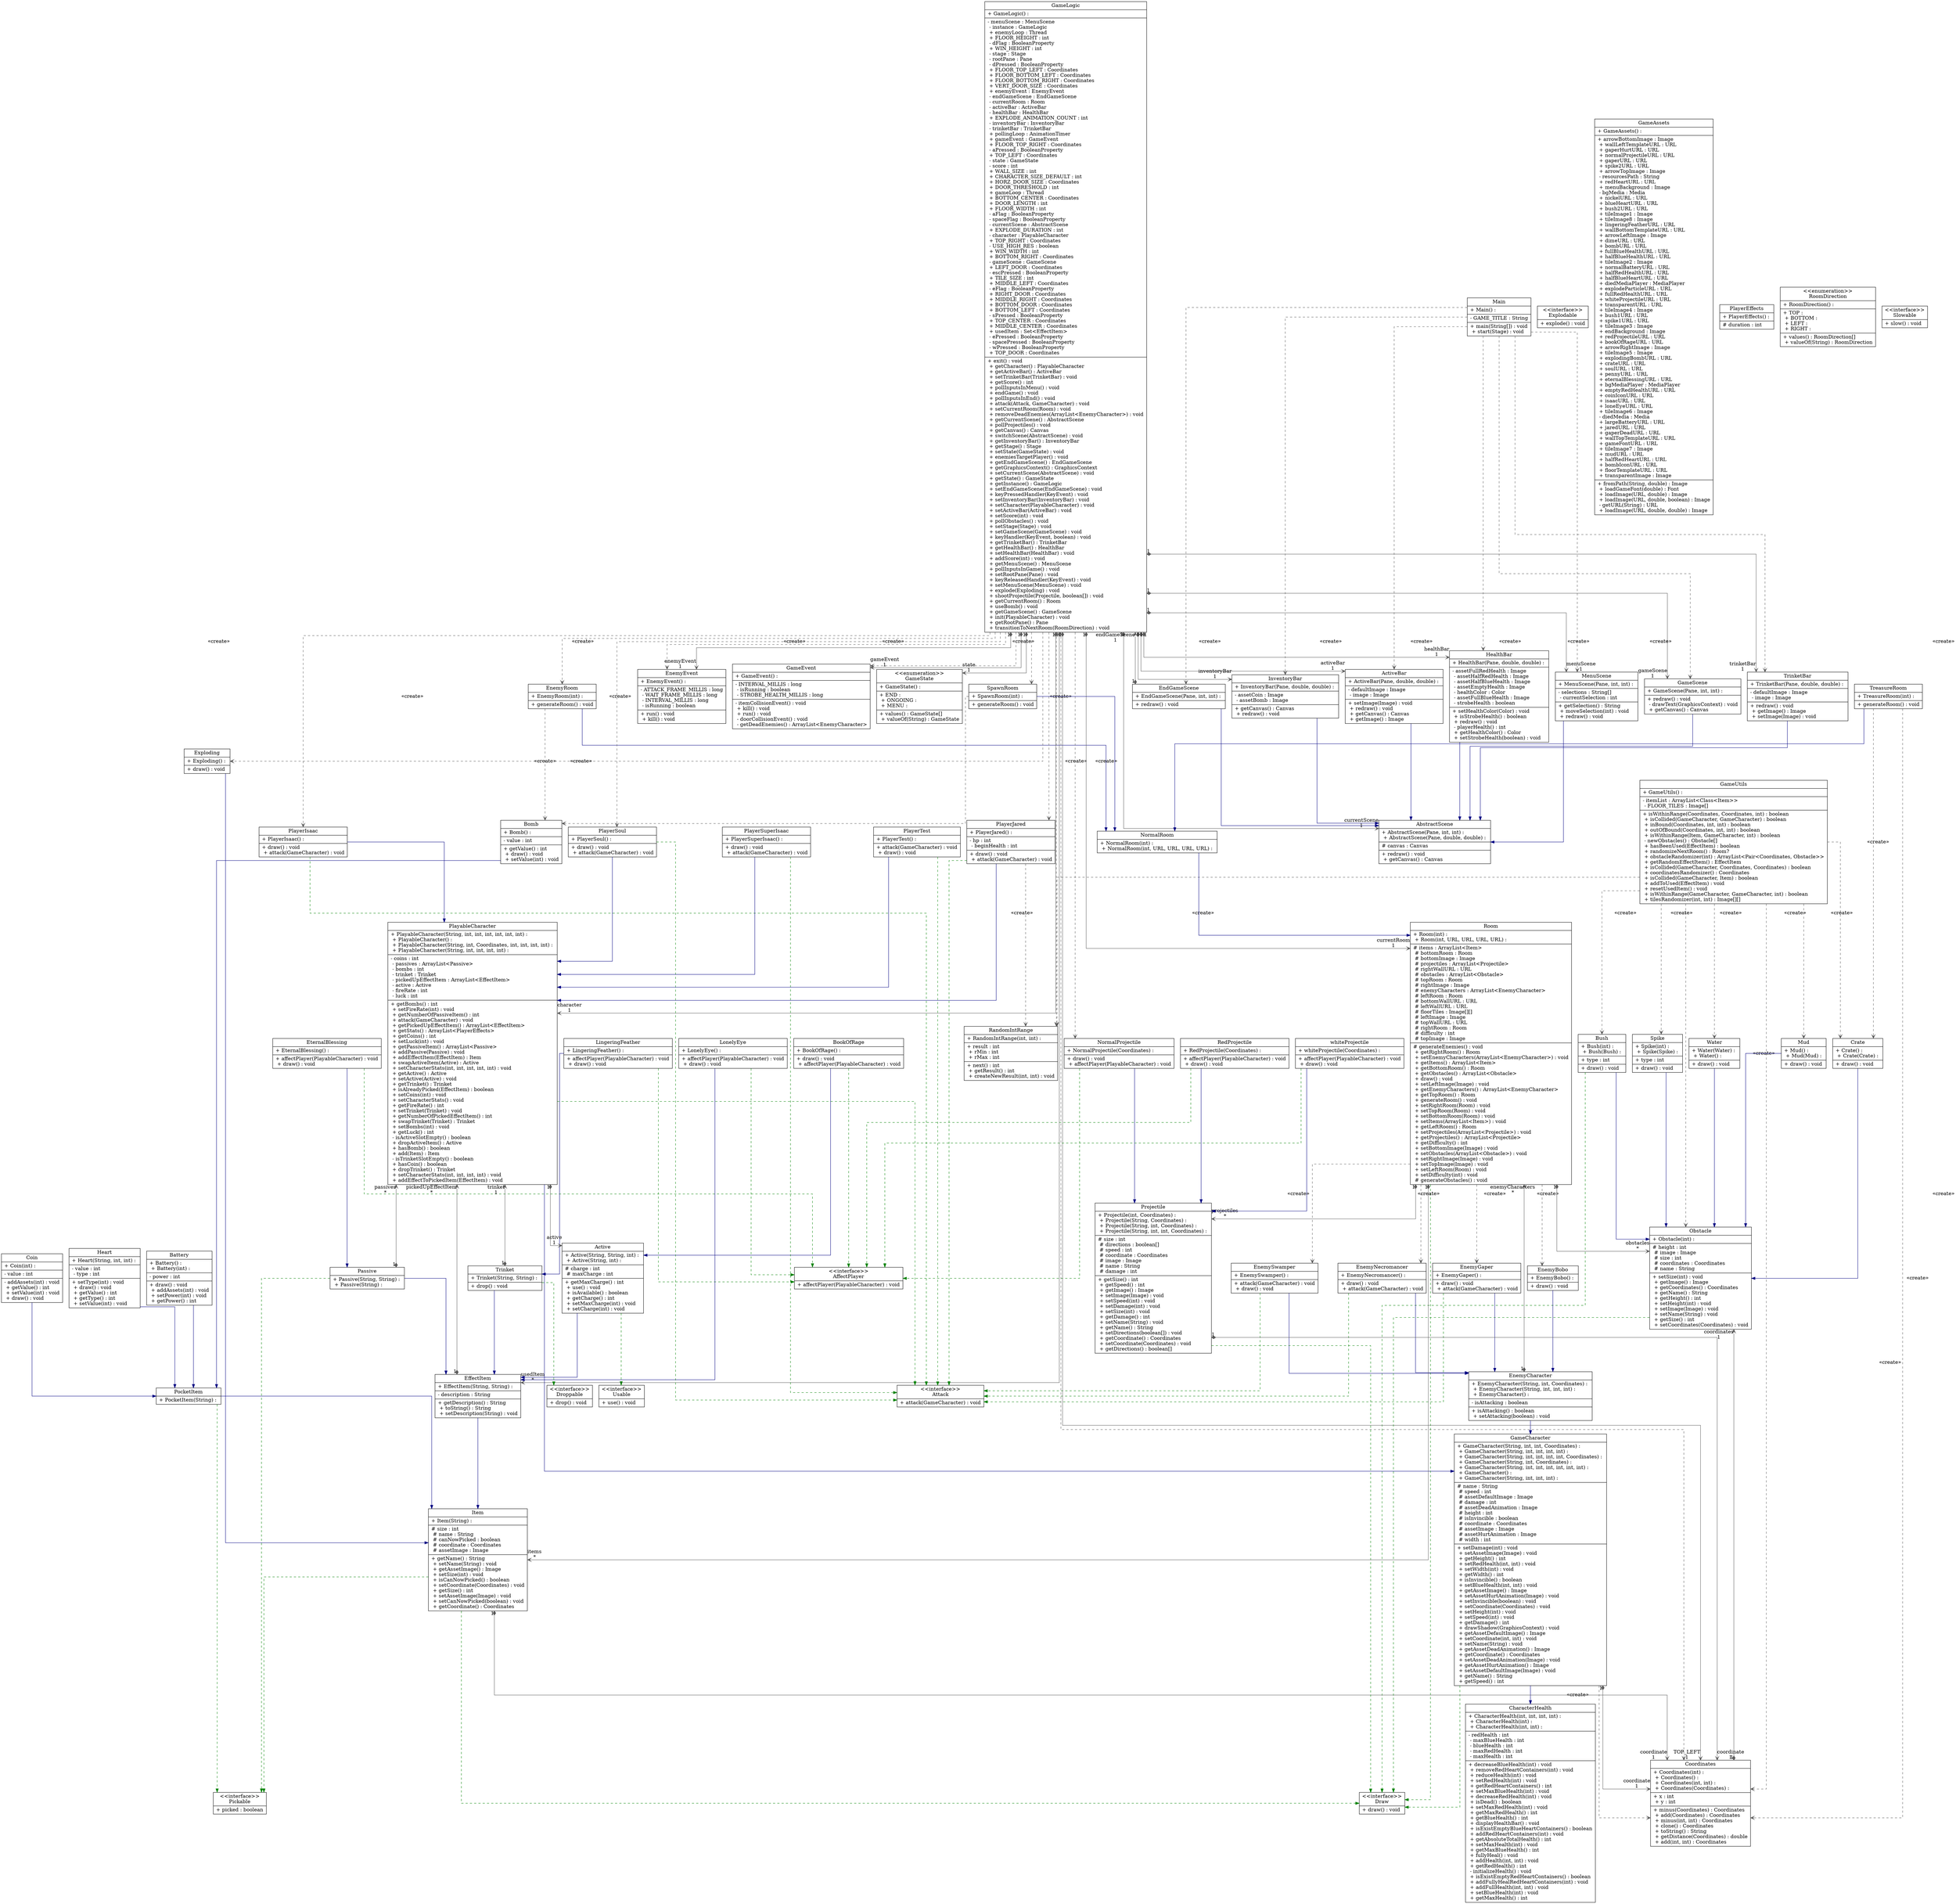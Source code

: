 digraph "void_seekers" {

splines  = ortho;
fontname = "Inconsolata";

node [colorscheme = ylgnbu4];
edge [colorscheme = dark28, dir = both];

AbstractScene     [shape = record, pos = "82.795,75.201!"   , label = "{ AbstractScene | + AbstractScene(Pane, int, int) : \l + AbstractScene(Pane, double, double) : \l|# canvas : Canvas\l|+ redraw() : void\l + getCanvas() : Canvas\l }"];
Active            [shape = record, pos = "66.771,92.319!"   , label = "{ Active | + Active(String, String, int) : \l + Active(String, int) : \l|# charge : int\l # maxCharge : int\l|+ getMaxCharge() : int\l + use() : void\l + isAvailable() : boolean\l + getCharge() : int\l + setMaxCharge(int) : void\l + setCharge(int) : void\l }"];
ActiveBar         [shape = record, pos = "94.590,62.938!"   , label = "{ ActiveBar | + ActiveBar(Pane, double, double) : \l|- defaultImage : Image\l - image : Image\l|+ setImage(Image) : void\l + redraw() : void\l + getCanvas() : Canvas\l + getImage() : Image\l }"];
AffectPlayer      [shape = record, pos = "78.670,74.549!"   , label = "{ \<\<interface\>\>\nAffectPlayer | + affectPlayer(PlayableCharacter) : void\l }"];
Attack            [shape = record, pos = "38.679,112.007!"  , label = "{ \<\<interface\>\>\nAttack | + attack(GameCharacter) : void\l }"];
Battery           [shape = record, pos = "95.467,75.521!"   , label = "{ Battery | + Battery() : \l + Battery(int) : \l|- power : int\l|+ draw() : void\l + addAssets(int) : void\l + setPower(int) : void\l + getPower() : int\l }"];
Bomb              [shape = record, pos = "60.401,75.201!"   , label = "{ Bomb | + Bomb() : \l|- value : int\l|+ getValue() : int\l + draw() : void\l + setValue(int) : void\l }"];
BookOfRage        [shape = record, pos = "82.784,62.292!"   , label = "{ BookOfRage | + BookOfRage() : \l|+ draw() : void\l + affectPlayer(PlayableCharacter) : void\l }"];
Bush              [shape = record, pos = "2.056,91.361!"    , label = "{ Bush | + Bush(int) : \l + Bush(Bush) : \l|+ type : int\l|+ draw() : void\l }"];
CharacterHealth   [shape = record, pos = "57.804,142.417!"  , label = "{ CharacterHealth | + CharacterHealth(int, int, int, int) : \l + CharacterHealth(int) : \l + CharacterHealth(int, int) : \l|- redHealth : int\l - maxBlueHealth : int\l - blueHealth : int\l - maxRedHealth : int\l - maxHealth : int\l|+ decreaseBlueHealth(int) : void\l + removeRedHeartContainers(int) : void\l + reduceHealth(int) : void\l + setRedHealth(int) : void\l + getRedHeartContainers() : int\l + setMaxBlueHealth(int) : void\l + decreaseRedHealth(int) : void\l + isDead() : boolean\l + setMaxRedHealth(int) : void\l + getMaxRedHealth() : int\l + getBlueHealth() : int\l + displayHealthBar() : void\l + isExistEmptyBlueHeartContainers() : boolean\l + addRedHeartContainers(int) : void\l + getAbsoluteTotalHealth() : int\l + setMaxHealth(int) : void\l + getMaxBlueHealth() : int\l + fullyHeal() : void\l + addHealth(int, int) : void\l + getRedHealth() : int\l - initializeHealth() : void\l + isExistEmptyRedHeartContainers() : boolean\l + addFullyHealRedHeartContainers(int) : void\l + addFullHealth(int, int) : void\l + setBlueHealth(int) : void\l + getMaxHealth() : int\l }"];
Coin              [shape = record, pos = "92.828,75.361!"   , label = "{ Coin | + Coin(int) : \l|- value : int\l|- addAssets(int) : void\l + getValue() : int\l + setValue(int) : void\l + draw() : void\l }"];
Coordinates       [shape = record, pos = "30.542,139.063!"  , label = "{ Coordinates | + Coordinates(int) : \l + Coordinates() : \l + Coordinates(int, int) : \l + Coordinates(Coordinates) : \l|+ x : int\l + y : int\l|+ minus(Coordinates) : Coordinates\l + add(Coordinates) : Coordinates\l + minus(int, int) : Coordinates\l + clone() : Coordinates\l + toString() : String\l + getDistance(Coordinates) : double\l + add(int, int) : Coordinates\l }"];
Crate             [shape = record, pos = "13.315,74.875!"   , label = "{ Crate | + Crate() : \l + Crate(Crate) : \l|+ draw() : void\l }"];
Draw              [shape = record, pos = "23.580,137.132!"  , label = "{ \<\<interface\>\>\nDraw | + draw() : void\l }"];
Droppable         [shape = record, pos = "60.372,103.972!"  , label = "{ \<\<interface\>\>\nDroppable | + drop() : void\l }"];
EffectItem        [shape = record, pos = "63.811,104.625!"  , label = "{ EffectItem | + EffectItem(String, String) : \l|- description : String\l|+ getDescription() : String\l + toString() : String\l + setDescription(String) : void\l }"];
EndGameScene      [shape = record, pos = "86.909,62.132!"   , label = "{ EndGameScene | + EndGameScene(Pane, int, int) : \l|+ redraw() : void\l }"];
EnemyBobo         [shape = record, pos = "53.858,104.139!"  , label = "{ EnemyBobo | + EnemyBobo() : \l|+ draw() : void\l }"];
EnemyCharacter    [shape = record, pos = "51.191,112.819!"  , label = "{ EnemyCharacter | + EnemyCharacter(String, int, Coordinates) : \l + EnemyCharacter(String, int, int, int) : \l + EnemyCharacter() : \l|- isAttacking : boolean\l|+ isAttacking() : boolean\l + setAttacking(boolean) : void\l }"];
EnemyEvent        [shape = record, pos = "30.268,62.938!"   , label = "{ EnemyEvent | + EnemyEvent() : \l|- ATTACK_FRAME_MILLIS : long\l - WAIT_FRAME_MILLIS : long\l - INTERVAL_MILLIS : long\l - isRunning : boolean\l|+ run() : void\l + kill() : void\l }"];
EnemyGaper        [shape = record, pos = "43.649,104.299!"  , label = "{ EnemyGaper | + EnemyGaper() : \l|+ draw() : void\l + attack(GameCharacter) : void\l }"];
EnemyNecromancer  [shape = record, pos = "47.052,104.299!"  , label = "{ EnemyNecromancer | + EnemyNecromancer() : \l|+ draw() : void\l + attack(GameCharacter) : void\l }"];
EnemyRoom         [shape = record, pos = "34.553,62.132!"   , label = "{ EnemyRoom | + EnemyRoom(int) : \l|+ generateRoom() : void\l }"];
EnemySwamper      [shape = record, pos = "50.455,104.299!"  , label = "{ EnemySwamper | + EnemySwamper() : \l|+ attack(GameCharacter) : void\l + draw() : void\l }"];
EternalBlessing   [shape = record, pos = "109.409,62.292!"  , label = "{ EternalBlessing | + EternalBlessing() : \l|+ affectPlayer(PlayableCharacter) : void\l + draw() : void\l }"];
Explodable        [shape = record, pos = "-3.167,19.347!"   , label = "{ \<\<interface\>\>\nExplodable | + explode() : void\l }"];
Exploding         [shape = record, pos = "32.706,104.139!"  , label = "{ Exploding | + Exploding() : \l|+ draw() : void\l }"];
GameAssets        [shape = record, pos = "121.492,142.417!" , label = "{ GameAssets | + GameAssets() : \l|+ arrowBottomImage : Image\l + wallLeftTemplateURL : URL\l + gaperHurtURL : URL\l + normalProjectileURL : URL\l + gaperURL : URL\l + spike2URL : URL\l + arrowTopImage : Image\l - resourcesPath : String\l + redHeartURL : URL\l + menuBackground : Image\l - bgMedia : Media\l + nickelURL : URL\l + blueHeartURL : URL\l + bush2URL : URL\l + tileImage1 : Image\l + tileImage8 : Image\l + lingeringFeatherURL : URL\l + wallBottomTemplateURL : URL\l + arrowLeftImage : Image\l + dimeURL : URL\l + bombURL : URL\l + fullBlueHealthURL : URL\l + halfBlueHealthURL : URL\l + tileImage2 : Image\l + normalBatteryURL : URL\l + halfRedHealthURL : URL\l + halfBlueHeartURL : URL\l + diedMediaPlayer : MediaPlayer\l + explodeParticleURL : URL\l + fullRedHealthURL : URL\l + whiteProjectileURL : URL\l + transparentURL : URL\l + tileImage4 : Image\l + bush1URL : URL\l + spike1URL : URL\l + tileImage3 : Image\l + endBackground : Image\l + redProjectileURL : URL\l + bookOfRageURL : URL\l + arrowRightImage : Image\l + tileImage5 : Image\l + explodingBombURL : URL\l + crateURL : URL\l + soulURL : URL\l + pennyURL : URL\l + eternalBlessingURL : URL\l + bgMediaPlayer : MediaPlayer\l + emptyRedHealthURL : URL\l + coinIconURL : URL\l + isaacURL : URL\l + loneEyeURL : URL\l + tileImage6 : Image\l - diedMedia : Media\l + largeBatteryURL : URL\l + jaredURL : URL\l + gaperDeadURL : URL\l + wallTopTemplateURL : URL\l + gameFontURL : URL\l + tileImage7 : Image\l + mudURL : URL\l + halfRedHeartURL : URL\l + bombIconURL : URL\l + floorTemplateURL : URL\l + transparentImage : Image\l|+ fromPath(String, double) : Image\l + loadGameFont(double) : Font\l + loadImage(URL, double) : Image\l + loadImage(URL, double, boolean) : Image\l - getURL(String) : URL\l + loadImage(URL, double, double) : Image\l }"];
GameCharacter     [shape = record, pos = "50.760,129.819!"  , label = "{ GameCharacter | + GameCharacter(String, int, int, Coordinates) : \l + GameCharacter(String, int, int, int, int) : \l + GameCharacter(String, int, int, int, int, Coordinates) : \l + GameCharacter(String, int, Coordinates) : \l + GameCharacter(String, int, int, int, int, int, int) : \l + GameCharacter() : \l + GameCharacter(String, int, int, int) : \l|# name : String\l # speed : int\l # assetDefaultImage : Image\l # damage : int\l # assetDeadAnimation : Image\l # height : int\l # isInvincible : boolean\l # coordinate : Coordinates\l # assetImage : Image\l # assetHurtAnimation : Image\l # width : int\l|+ setDamage(int) : void\l + setAssetImage(Image) : void\l + getHeight() : int\l + setRedHealth(int, int) : void\l + setWidth(int) : void\l + getWidth() : int\l + isInvincible() : boolean\l + setBlueHealth(int, int) : void\l + getAssetImage() : Image\l + setAssetHurtAnimation(Image) : void\l + setInvincible(boolean) : void\l + setCoordinate(Coordinates) : void\l + setHeight(int) : void\l + setSpeed(int) : void\l + getDamage() : int\l + drawShadow(GraphicsContext) : void\l + getAssetDefaultImage() : Image\l + setCoordinate(int, int) : void\l + setName(String) : void\l + getAssetDeadAnimation() : Image\l + getCoordinate() : Coordinates\l + setAssetDeadAnimation(Image) : void\l + getAssetHurtAnimation() : Image\l + setAssetDefaultImage(Image) : void\l + getName() : String\l + getSpeed() : int\l }"];
GameEvent         [shape = record, pos = "51.036,63.257!"   , label = "{ GameEvent | + GameEvent() : \l|- INTERVAL_MILLIS : long\l - isRunning : boolean\l - STROBE_HEALTH_MILLIS : long\l|- itemCollisionEvent() : void\l + kill() : void\l + run() : void\l - doorCollisionEvent() : void\l - getDeadEnemies() : ArrayList\<EnemyCharacter\>\l }"];
GameLogic         [shape = record, pos = "48.252,57.167!"   , label = "{ GameLogic | + GameLogic() : \l|- menuScene : MenuScene\l - instance : GameLogic\l + enemyLoop : Thread\l + FLOOR_HEIGHT : int\l - dFlag : BooleanProperty\l + WIN_HEIGHT : int\l - stage : Stage\l - rootPane : Pane\l - dPressed : BooleanProperty\l + FLOOR_TOP_LEFT : Coordinates\l + FLOOR_BOTTOM_LEFT : Coordinates\l + FLOOR_BOTTOM_RIGHT : Coordinates\l + VERT_DOOR_SIZE : Coordinates\l + enemyEvent : EnemyEvent\l - endGameScene : EndGameScene\l - currentRoom : Room\l - activeBar : ActiveBar\l - healthBar : HealthBar\l + EXPLODE_ANIMATION_COUNT : int\l - inventoryBar : InventoryBar\l - trinketBar : TrinketBar\l + pollingLoop : AnimationTimer\l + gameEvent : GameEvent\l + FLOOR_TOP_RIGHT : Coordinates\l - aPressed : BooleanProperty\l + TOP_LEFT : Coordinates\l - state : GameState\l - score : int\l + WALL_SIZE : int\l + CHARACTER_SIZE_DEFAULT : int\l + HORZ_DOOR_SIZE : Coordinates\l + DOOR_THRESHOLD : int\l + gameLoop : Thread\l + BOTTOM_CENTER : Coordinates\l + DOOR_LENGTH : int\l + FLOOR_WIDTH : int\l - aFlag : BooleanProperty\l - spaceFlag : BooleanProperty\l - currentScene : AbstractScene\l + EXPLODE_DURATION : int\l - character : PlayableCharacter\l + TOP_RIGHT : Coordinates\l - USE_HIGH_RES : boolean\l + WIN_WIDTH : int\l + BOTTOM_RIGHT : Coordinates\l - gameScene : GameScene\l + LEFT_DOOR : Coordinates\l - escPressed : BooleanProperty\l + TILE_SIZE : int\l + MIDDLE_LEFT : Coordinates\l - eFlag : BooleanProperty\l + RIGHT_DOOR : Coordinates\l + MIDDLE_RIGHT : Coordinates\l + BOTTOM_DOOR : Coordinates\l + BOTTOM_LEFT : Coordinates\l - sPressed : BooleanProperty\l + TOP_CENTER : Coordinates\l + MIDDLE_CENTER : Coordinates\l + usedItem : Set\<EffectItem\>\l - ePressed : BooleanProperty\l - spacePressed : BooleanProperty\l - wPressed : BooleanProperty\l + TOP_DOOR : Coordinates\l|+ exit() : void\l + getCharacter() : PlayableCharacter\l + getActiveBar() : ActiveBar\l + setTrinketBar(TrinketBar) : void\l + getScore() : int\l + pollInputsInMenu() : void\l + endGame() : void\l + pollInputsInEnd() : void\l + attack(Attack, GameCharacter) : void\l + setCurrentRoom(Room) : void\l + removeDeadEnemies(ArrayList\<EnemyCharacter\>) : void\l + getCurrentScene() : AbstractScene\l + pollProjectiles() : void\l + getCanvas() : Canvas\l + switchScene(AbstractScene) : void\l + getInventoryBar() : InventoryBar\l + getStage() : Stage\l + setState(GameState) : void\l + enemiesTargetPlayer() : void\l + getEndGameScene() : EndGameScene\l + getGraphicsContext() : GraphicsContext\l + setCurrentScene(AbstractScene) : void\l + getState() : GameState\l + getInstance() : GameLogic\l + setEndGameScene(EndGameScene) : void\l + keyPressedHandler(KeyEvent) : void\l + setInventoryBar(InventoryBar) : void\l + setCharacter(PlayableCharacter) : void\l + setActiveBar(ActiveBar) : void\l + setScore(int) : void\l + pollObstacles() : void\l + setStage(Stage) : void\l + setGameScene(GameScene) : void\l + keyHandler(KeyEvent, boolean) : void\l + getTrinketBar() : TrinketBar\l + getHealthBar() : HealthBar\l + setHealthBar(HealthBar) : void\l + addScore(int) : void\l + getMenuScene() : MenuScene\l + pollInputsInGame() : void\l + setRootPane(Pane) : void\l + keyReleasedHandler(KeyEvent) : void\l + setMenuScene(MenuScene) : void\l + explode(Exploding) : void\l + shootProjectile(Projectile, boolean[]) : void\l + getCurrentRoom() : Room\l + useBomb() : void\l + getGameScene() : GameScene\l + init(PlayableCharacter) : void\l + getRootPane() : Pane\l + transitionToNextRoom(RoomDirection) : void\l }"];
GameScene         [shape = record, pos = "117.367,62.451!"  , label = "{ GameScene | + GameScene(Pane, int, int) : \l|+ redraw() : void\l - drawText(GraphicsContext) : void\l + getCanvas() : Canvas\l }"];
GameState         [shape = record, pos = "74.291,62.778!"   , label = "{ \<\<enumeration\>\>\nGameState | + GameState() : \l|+ END : \l + ONGOING : \l + MENU : \l|+ values() : GameState[]\l + valueOf(String) : GameState\l }"];
GameUtils         [shape = record, pos = "3.750,65.014!"    , label = "{ GameUtils | + GameUtils() : \l|- itemList : ArrayList\<Class\<Item\>\>\l - FLOOR_TILES : Image[]\l|+ isWithinRange(Coordinates, Coordinates, int) : boolean\l + isCollided(GameCharacter, GameCharacter) : boolean\l + inBound(Coordinates, int, int) : boolean\l + outOfBound(Coordinates, int, int) : boolean\l + isWithinRange(Item, GameCharacter, int) : boolean\l - newObstacles() : Obstacle[]\l + hasBeenUsed(EffectItem) : boolean\l + randomizeNextRoom() : Room?\l + obstacleRandomizer(int) : ArrayList\<Pair\<Coordinates, Obstacle\>\>\l + getRandomEffectItem() : EffectItem\l + isCollided(GameCharacter, Coordinates, Coordinates) : boolean\l + coordinatesRandomizer() : Coordinates\l + isCollided(GameCharacter, Item) : boolean\l + addToUsed(EffectItem) : void\l + resetUsedItem() : void\l + isWithinRange(GameCharacter, GameCharacter, int) : boolean\l + tilesRandomizer(int, int) : Image[][]\l }"];
HealthBar         [shape = record, pos = "101.562,64.056!"  , label = "{ HealthBar | + HealthBar(Pane, double, double) : \l|- assetFullRedHealth : Image\l - assetHalfRedHealth : Image\l - assetHalfBlueHealth : Image\l - assetEmptyHealth : Image\l - healthColor : Color\l - assetFullBlueHealth : Image\l - strobeHealth : boolean\l|+ setHealthColor(Color) : void\l + isStrobeHealth() : boolean\l + redraw() : void\l - playerHealth() : int\l + getHealthColor() : Color\l + setStrobeHealth(boolean) : void\l }"];
Heart             [shape = record, pos = "106.787,75.681!"  , label = "{ Heart | + Heart(String, int, int) : \l|- value : int\l - type : int\l|+ setType(int) : void\l + draw() : void\l + getValue() : int\l + getType() : int\l + setValue(int) : void\l }"];
InventoryBar      [shape = record, pos = "105.367,62.618!"  , label = "{ InventoryBar | + InventoryBar(Pane, double, double) : \l|- assetCoin : Image\l - assetBomb : Image\l|+ getCanvas() : Canvas\l + redraw() : void\l }"];
Item              [shape = record, pos = "61.679,114.417!"  , label = "{ Item | + Item(String) : \l|# size : int\l # name : String\l # canNowPicked : boolean\l # coordinate : Coordinates\l # assetImage : Image\l|+ getName() : String\l + setName(String) : void\l + getAssetImage() : Image\l + setSize(int) : void\l + isCanNowPicked() : boolean\l + setCoordinate(Coordinates) : void\l + getSize() : int\l + setAssetImage(Image) : void\l + setCanNowPicked(boolean) : void\l + getCoordinate() : Coordinates\l }"];
LingeringFeather  [shape = record, pos = "77.583,62.292!"   , label = "{ LingeringFeather | + LingeringFeather() : \l|+ affectPlayer(PlayableCharacter) : void\l + draw() : void\l }"];
LonelyEye         [shape = record, pos = "90.465,62.292!"   , label = "{ LonelyEye | + LonelyEye() : \l|+ affectPlayer(PlayableCharacter) : void\l + draw() : void\l }"];
Main              [shape = record, pos = "118.020,39.438!"  , label = "{ Main | + Main() : \l|- GAME_TITLE : String\l|+ main(String[]) : void\l + start(Stage) : void\l }"];
MenuScene         [shape = record, pos = "98.353,62.778!"   , label = "{ MenuScene | + MenuScene(Pane, int, int) : \l|- selections : String[]\l - currentSelection : int\l|+ getSelection() : String\l + moveSelection(int) : void\l + redraw() : void\l }"];
Mud               [shape = record, pos = "7.101,91.194!"    , label = "{ Mud | + Mud() : \l + Mud(Mud) : \l|+ draw() : void\l }"];
NormalProjectile  [shape = record, pos = "22.740,62.292!"   , label = "{ NormalProjectile | + NormalProjectile(Coordinates) : \l|+ draw() : void\l + affectPlayer(PlayableCharacter) : void\l }"];
NormalRoom        [shape = record, pos = "35.020,74.708!"   , label = "{ NormalRoom | + NormalRoom(int) : \l + NormalRoom(int, URL, URL, URL, URL) : \l }"];
Obstacle          [shape = record, pos = "5.490,106.382!"   , label = "{ Obstacle | + Obstacle(int) : \l|# height : int\l # image : Image\l # size : int\l # coordinates : Coordinates\l # name : String\l|+ setSize(int) : void\l + getImage() : Image\l + getCoordinates() : Coordinates\l + getName() : String\l + getHeight() : int\l + setHeight(int) : void\l + setImage(Image) : void\l + setName(String) : void\l + getSize() : int\l + setCoordinates(Coordinates) : void\l }"];
Passive           [shape = record, pos = "81.823,91.028!"   , label = "{ Passive | + Passive(String, String) : \l + Passive(String) : \l }"];
Pickable          [shape = record, pos = "87.084,122.938!"  , label = "{ \<\<interface\>\>\nPickable | + picked : boolean\l }"];
PlayableCharacter [shape = record, pos = "44.122,81.750!"   , label = "{ PlayableCharacter | + PlayableCharacter(String, int, int, int, int, int, int) : \l + PlayableCharacter() : \l + PlayableCharacter(String, int, Coordinates, int, int, int, int) : \l + PlayableCharacter(String, int, int, int, int) : \l|- coins : int\l - passives : ArrayList\<Passive\>\l - bombs : int\l - trinket : Trinket\l - pickedUpEffectItem : ArrayList\<EffectItem\>\l - active : Active\l - fireRate : int\l - luck : int\l|+ getBombs() : int\l + setFireRate(int) : void\l + getNumberOfPassiveItem() : int\l + attack(GameCharacter) : void\l + getPickedUpEffectItem() : ArrayList\<EffectItem\>\l + getStats() : ArrayList\<PlayerEffects\>\l + getCoins() : int\l + setLuck(int) : void\l + getPassiveItem() : ArrayList\<Passive\>\l + addPassive(Passive) : void\l + addEffectItem(EffectItem) : Item\l + swapActiveItem(Active) : Active\l + setCharacterStats(int, int, int, int, int) : void\l + getActive() : Active\l + setActive(Active) : void\l + getTrinket() : Trinket\l + isAlreadyPicked(EffectItem) : boolean\l + setCoins(int) : void\l + setCharacterStats() : void\l + getFireRate() : int\l + setTrinket(Trinket) : void\l + getNumberOfPickedEffectItem() : int\l + swapTrinket(Trinket) : Trinket\l + setBombs(int) : void\l + getLuck() : int\l - isActiveSlotEmpty() : boolean\l + dropActiveItem() : Active\l + hasBomb() : boolean\l + add(Item) : Item\l - isTrinketSlotEmpty() : boolean\l + hasCoin() : boolean\l + dropTrinket() : Trinket\l + setCharacterStats(int, int, int, int) : void\l + addEffectToPickedItem(EffectItem) : void\l }"];
PlayerEffects     [shape = record, pos = "130.145,142.417!" , label = "{ PlayerEffects | + PlayerEffects() : \l|# duration : int\l }"];
PlayerIsaac       [shape = record, pos = "13.030,62.292!"   , label = "{ PlayerIsaac | + PlayerIsaac() : \l|+ draw() : void\l + attack(GameCharacter) : void\l }"];
PlayerJared       [shape = record, pos = "0.195,62.618!"    , label = "{ PlayerJared | + PlayerJared() : \l|- hp : int\l - beginHealth : int\l|+ draw() : void\l + attack(GameCharacter) : void\l }"];
PlayerSoul        [shape = record, pos = "19.338,62.292!"   , label = "{ PlayerSoul | + PlayerSoul() : \l|+ draw() : void\l + attack(GameCharacter) : void\l }"];
PlayerSuperIsaac  [shape = record, pos = "26.865,62.292!"   , label = "{ PlayerSuperIsaac | + PlayerSuperIsaac() : \l|+ draw() : void\l + attack(GameCharacter) : void\l }"];
PlayerTest        [shape = record, pos = "38.610,62.292!"   , label = "{ PlayerTest | + PlayerTest() : \l|+ attack(GameCharacter) : void\l + draw() : void\l }"];
PocketItem        [shape = record, pos = "94.155,90.868!"   , label = "{ PocketItem | + PocketItem(String) : \l }"];
Projectile        [shape = record, pos = "56.149,107.819!"  , label = "{ Projectile | + Projectile(int, Coordinates) : \l + Projectile(String, Coordinates) : \l + Projectile(String, int, Coordinates) : \l + Projectile(String, int, int, Coordinates) : \l|# size : int\l # directions : boolean[]\l # speed : int\l # coordinate : Coordinates\l # image : Image\l # name : String\l # damage : int\l|+ getSize() : int\l + getSpeed() : int\l + getImage() : Image\l + setImage(Image) : void\l + setSpeed(int) : void\l + setDamage(int) : void\l + setSize(int) : void\l + getDamage() : int\l + setName(String) : void\l + getName() : String\l + setDirections(boolean[]) : void\l + getCoordinate() : Coordinates\l + setCoordinate(Coordinates) : void\l + getDirections() : boolean[]\l }"];
RandomIntRange    [shape = record, pos = "-2.299,75.521!"   , label = "{ RandomIntRange | + RandomIntRange(int, int) : \l|+ result : int\l + rMin : int\l + rMax : int\l|+ next() : int\l + getResult() : int\l + createNewResult(int, int) : void\l }"];
RedProjectile     [shape = record, pos = "64.991,62.292!"   , label = "{ RedProjectile | + RedProjectile(Coordinates) : \l|+ affectPlayer(PlayableCharacter) : void\l + draw() : void\l }"];
Room              [shape = record, pos = "50.869,98.069!"   , label = "{ Room | + Room(int) : \l + Room(int, URL, URL, URL, URL) : \l|# items : ArrayList\<Item\>\l # bottomRoom : Room\l # bottomImage : Image\l # projectiles : ArrayList\<Projectile\>\l # rightWallURL : URL\l # obstacles : ArrayList\<Obstacle\>\l # topRoom : Room\l # rightImage : Image\l # enemyCharacters : ArrayList\<EnemyCharacter\>\l # leftRoom : Room\l # bottomWallURL : URL\l # leftWallURL : URL\l # floorTiles : Image[][]\l # leftImage : Image\l # topWallURL : URL\l # rightRoom : Room\l # difficulty : int\l # topImage : Image\l|# generateEnemies() : void\l + getRightRoom() : Room\l + setEnemyCharacters(ArrayList\<EnemyCharacter\>) : void\l + getItems() : ArrayList\<Item\>\l + getBottomRoom() : Room\l + getObstacles() : ArrayList\<Obstacle\>\l + draw() : void\l + setLeftImage(Image) : void\l + getEnemyCharacters() : ArrayList\<EnemyCharacter\>\l + getTopRoom() : Room\l + generateRoom() : void\l + setRightRoom(Room) : void\l + setTopRoom(Room) : void\l + setBottomRoom(Room) : void\l + setItems(ArrayList\<Item\>) : void\l + getLeftRoom() : Room\l + setProjectiles(ArrayList\<Projectile\>) : void\l + getProjectiles() : ArrayList\<Projectile\>\l + getDifficulty() : int\l + setBottomImage(Image) : void\l + setObstacles(ArrayList\<Obstacle\>) : void\l + setRightImage(Image) : void\l + setTopImage(Image) : void\l + setLeftRoom(Room) : void\l + setDifficulty(int) : void\l # generateObstacles() : void\l }"];
RoomDirection     [shape = record, pos = "126.215,142.417!" , label = "{ \<\<enumeration\>\>\nRoomDirection | + RoomDirection() : \l|+ TOP : \l + BOTTOM : \l + LEFT : \l + RIGHT : \l|+ values() : RoomDirection[]\l + valueOf(String) : RoomDirection\l }"];
Slowable          [shape = record, pos = "-0.611,19.347!"   , label = "{ \<\<interface\>\>\nSlowable | + slow() : void\l }"];
SpawnRoom         [shape = record, pos = "56.064,62.132!"   , label = "{ SpawnRoom | + SpawnRoom(int) : \l|+ generateRoom() : void\l }"];
Spike             [shape = record, pos = "9.059,91.361!"    , label = "{ Spike | + Spike(int) : \l + Spike(Spike) : \l|+ type : int\l|+ draw() : void\l }"];
TreasureRoom      [shape = record, pos = "16.433,62.132!"   , label = "{ TreasureRoom | + TreasureRoom(int) : \l|+ generateRoom() : void\l }"];
Trinket           [shape = record, pos = "60.450,91.035!"   , label = "{ Trinket | + Trinket(String, String) : \l|+ drop() : void\l }"];
TrinketBar        [shape = record, pos = "113.534,62.778!"  , label = "{ TrinketBar | + TrinketBar(Pane, double, double) : \l|- defaultImage : Image\l - image : Image\l|+ redraw() : void\l + getImage() : Image\l + setImage(Image) : void\l }"];
Usable            [shape = record, pos = "67.075,103.972!"  , label = "{ \<\<interface\>\>\nUsable | + use() : void\l }"];
Water             [shape = record, pos = "4.934,91.194!"    , label = "{ Water | + Water(Water) : \l + Water() : \l|+ draw() : void\l }"];
whiteProjectile   [shape = record, pos = "60.866,62.292!"   , label = "{ whiteProjectile | + whiteProjectile(Coordinates) : \l|+ affectPlayer(PlayableCharacter) : void\l + draw() : void\l }"];

Active            -> EffectItem        [color = "#000082", style = solid , arrowtail = none    , arrowhead = normal  , taillabel = "", label = "", headlabel = ""];
Active            -> Usable            [color = "#008200", style = dashed, arrowtail = none    , arrowhead = normal  , taillabel = "", label = "", headlabel = ""];
ActiveBar         -> AbstractScene     [color = "#000082", style = solid , arrowtail = none    , arrowhead = normal  , taillabel = "", label = "", headlabel = ""];
Battery           -> PocketItem        [color = "#000082", style = solid , arrowtail = none    , arrowhead = normal  , taillabel = "", label = "", headlabel = ""];
Bomb              -> PocketItem        [color = "#000082", style = solid , arrowtail = none    , arrowhead = normal  , taillabel = "", label = "", headlabel = ""];
BookOfRage        -> Active            [color = "#000082", style = solid , arrowtail = none    , arrowhead = normal  , taillabel = "", label = "", headlabel = ""];
BookOfRage        -> AffectPlayer      [color = "#008200", style = dashed, arrowtail = none    , arrowhead = normal  , taillabel = "", label = "", headlabel = ""];
Bush              -> Draw              [color = "#008200", style = dashed, arrowtail = none    , arrowhead = normal  , taillabel = "", label = "", headlabel = ""];
Bush              -> Obstacle          [color = "#000082", style = solid , arrowtail = none    , arrowhead = normal  , taillabel = "", label = "", headlabel = ""];
Coin              -> PocketItem        [color = "#000082", style = solid , arrowtail = none    , arrowhead = normal  , taillabel = "", label = "", headlabel = ""];
Crate             -> Obstacle          [color = "#000082", style = solid , arrowtail = none    , arrowhead = normal  , taillabel = "", label = "", headlabel = ""];
EffectItem        -> Item              [color = "#000082", style = solid , arrowtail = none    , arrowhead = normal  , taillabel = "", label = "", headlabel = ""];
EndGameScene      -> AbstractScene     [color = "#000082", style = solid , arrowtail = none    , arrowhead = normal  , taillabel = "", label = "", headlabel = ""];
EnemyBobo         -> EnemyCharacter    [color = "#000082", style = solid , arrowtail = none    , arrowhead = normal  , taillabel = "", label = "", headlabel = ""];
EnemyCharacter    -> GameCharacter     [color = "#000082", style = solid , arrowtail = none    , arrowhead = normal  , taillabel = "", label = "", headlabel = ""];
EnemyGaper        -> Attack            [color = "#008200", style = dashed, arrowtail = none    , arrowhead = normal  , taillabel = "", label = "", headlabel = ""];
EnemyGaper        -> EnemyCharacter    [color = "#000082", style = solid , arrowtail = none    , arrowhead = normal  , taillabel = "", label = "", headlabel = ""];
EnemyNecromancer  -> Attack            [color = "#008200", style = dashed, arrowtail = none    , arrowhead = normal  , taillabel = "", label = "", headlabel = ""];
EnemyNecromancer  -> EnemyCharacter    [color = "#000082", style = solid , arrowtail = none    , arrowhead = normal  , taillabel = "", label = "", headlabel = ""];
EnemyRoom         -> Bomb              [color = "#595959", style = dashed, arrowtail = none    , arrowhead = vee     , taillabel = "", label = "«create»", headlabel = ""];
EnemyRoom         -> NormalRoom        [color = "#000082", style = solid , arrowtail = none    , arrowhead = normal  , taillabel = "", label = "", headlabel = ""];
EnemySwamper      -> Attack            [color = "#008200", style = dashed, arrowtail = none    , arrowhead = normal  , taillabel = "", label = "", headlabel = ""];
EnemySwamper      -> EnemyCharacter    [color = "#000082", style = solid , arrowtail = none    , arrowhead = normal  , taillabel = "", label = "", headlabel = ""];
EternalBlessing   -> AffectPlayer      [color = "#008200", style = dashed, arrowtail = none    , arrowhead = normal  , taillabel = "", label = "", headlabel = ""];
EternalBlessing   -> Passive           [color = "#000082", style = solid , arrowtail = none    , arrowhead = normal  , taillabel = "", label = "", headlabel = ""];
Exploding         -> Item              [color = "#000082", style = solid , arrowtail = none    , arrowhead = normal  , taillabel = "", label = "", headlabel = ""];
GameCharacter     -> CharacterHealth   [color = "#000082", style = solid , arrowtail = none    , arrowhead = normal  , taillabel = "", label = "", headlabel = ""];
GameCharacter     -> Coordinates       [color = "#595959", style = solid , arrowtail = diamond , arrowhead = vee     , taillabel = "1", label = "", headlabel = "coordinate\n1"];
GameCharacter     -> Coordinates       [color = "#595959", style = dashed, arrowtail = none    , arrowhead = vee     , taillabel = "", label = "«create»", headlabel = ""];
GameCharacter     -> Draw              [color = "#008200", style = dashed, arrowtail = none    , arrowhead = normal  , taillabel = "", label = "", headlabel = ""];
GameLogic         -> AbstractScene     [color = "#595959", style = solid , arrowtail = diamond , arrowhead = vee     , taillabel = "1", label = "", headlabel = "currentScene\n1"];
GameLogic         -> ActiveBar         [color = "#595959", style = solid , arrowtail = diamond , arrowhead = vee     , taillabel = "1", label = "", headlabel = "activeBar\n1"];
GameLogic         -> Coordinates       [color = "#595959", style = solid , arrowtail = diamond , arrowhead = vee     , taillabel = "1", label = "", headlabel = "TOP_LEFT\n1"];
GameLogic         -> Coordinates       [color = "#595959", style = dashed, arrowtail = none    , arrowhead = vee     , taillabel = "", label = "«create»", headlabel = ""];
GameLogic         -> EffectItem        [color = "#595959", style = solid , arrowtail = diamond , arrowhead = vee     , taillabel = "1", label = "", headlabel = "usedItem\n*"];
GameLogic         -> EndGameScene      [color = "#595959", style = solid , arrowtail = diamond , arrowhead = vee     , taillabel = "1", label = "", headlabel = "endGameScene\n1"];
GameLogic         -> EnemyEvent        [color = "#595959", style = dashed, arrowtail = none    , arrowhead = vee     , taillabel = "", label = "«create»", headlabel = ""];
GameLogic         -> EnemyEvent        [color = "#595959", style = solid , arrowtail = diamond , arrowhead = vee     , taillabel = "1", label = "", headlabel = "enemyEvent\n1"];
GameLogic         -> EnemyRoom         [color = "#595959", style = dashed, arrowtail = none    , arrowhead = vee     , taillabel = "", label = "«create»", headlabel = ""];
GameLogic         -> Exploding         [color = "#595959", style = dashed, arrowtail = none    , arrowhead = vee     , taillabel = "", label = "«create»", headlabel = ""];
GameLogic         -> GameEvent         [color = "#595959", style = dashed, arrowtail = none    , arrowhead = vee     , taillabel = "", label = "«create»", headlabel = ""];
GameLogic         -> GameEvent         [color = "#595959", style = solid , arrowtail = diamond , arrowhead = vee     , taillabel = "1", label = "", headlabel = "gameEvent\n1"];
GameLogic         -> GameScene         [color = "#595959", style = solid , arrowtail = diamond , arrowhead = vee     , taillabel = "1", label = "", headlabel = "gameScene\n1"];
GameLogic         -> GameState         [color = "#595959", style = solid , arrowtail = diamond , arrowhead = vee     , taillabel = "1", label = "", headlabel = "state\n1"];
GameLogic         -> HealthBar         [color = "#595959", style = solid , arrowtail = diamond , arrowhead = vee     , taillabel = "1", label = "", headlabel = "healthBar\n1"];
GameLogic         -> InventoryBar      [color = "#595959", style = solid , arrowtail = diamond , arrowhead = vee     , taillabel = "1", label = "", headlabel = "inventoryBar\n1"];
GameLogic         -> MenuScene         [color = "#595959", style = solid , arrowtail = diamond , arrowhead = vee     , taillabel = "1", label = "", headlabel = "menuScene\n1"];
GameLogic         -> NormalProjectile  [color = "#595959", style = dashed, arrowtail = none    , arrowhead = vee     , taillabel = "", label = "«create»", headlabel = ""];
GameLogic         -> PlayableCharacter [color = "#595959", style = solid , arrowtail = diamond , arrowhead = vee     , taillabel = "1", label = "", headlabel = "character\n1"];
GameLogic         -> PlayerIsaac       [color = "#595959", style = dashed, arrowtail = none    , arrowhead = vee     , taillabel = "", label = "«create»", headlabel = ""];
GameLogic         -> PlayerJared       [color = "#595959", style = dashed, arrowtail = none    , arrowhead = vee     , taillabel = "", label = "«create»", headlabel = ""];
GameLogic         -> PlayerSoul        [color = "#595959", style = dashed, arrowtail = none    , arrowhead = vee     , taillabel = "", label = "«create»", headlabel = ""];
GameLogic         -> RandomIntRange    [color = "#595959", style = dashed, arrowtail = none    , arrowhead = vee     , taillabel = "", label = "«create»", headlabel = ""];
GameLogic         -> Room              [color = "#595959", style = solid , arrowtail = diamond , arrowhead = vee     , taillabel = "1", label = "", headlabel = "currentRoom\n1"];
GameLogic         -> SpawnRoom         [color = "#595959", style = dashed, arrowtail = none    , arrowhead = vee     , taillabel = "", label = "«create»", headlabel = ""];
GameLogic         -> TrinketBar        [color = "#595959", style = solid , arrowtail = diamond , arrowhead = vee     , taillabel = "1", label = "", headlabel = "trinketBar\n1"];
GameScene         -> AbstractScene     [color = "#000082", style = solid , arrowtail = none    , arrowhead = normal  , taillabel = "", label = "", headlabel = ""];
GameUtils         -> Bush              [color = "#595959", style = dashed, arrowtail = none    , arrowhead = vee     , taillabel = "", label = "«create»", headlabel = ""];
GameUtils         -> Coordinates       [color = "#595959", style = dashed, arrowtail = none    , arrowhead = vee     , taillabel = "", label = "«create»", headlabel = ""];
GameUtils         -> Crate             [color = "#595959", style = dashed, arrowtail = none    , arrowhead = vee     , taillabel = "", label = "«create»", headlabel = ""];
GameUtils         -> Mud               [color = "#595959", style = dashed, arrowtail = none    , arrowhead = vee     , taillabel = "", label = "«create»", headlabel = ""];
GameUtils         -> Obstacle          [color = "#595959", style = dashed, arrowtail = none    , arrowhead = vee     , taillabel = "", label = "«create»", headlabel = ""];
GameUtils         -> RandomIntRange    [color = "#595959", style = dashed, arrowtail = none    , arrowhead = vee     , taillabel = "", label = "«create»", headlabel = ""];
GameUtils         -> Spike             [color = "#595959", style = dashed, arrowtail = none    , arrowhead = vee     , taillabel = "", label = "«create»", headlabel = ""];
GameUtils         -> Water             [color = "#595959", style = dashed, arrowtail = none    , arrowhead = vee     , taillabel = "", label = "«create»", headlabel = ""];
HealthBar         -> AbstractScene     [color = "#000082", style = solid , arrowtail = none    , arrowhead = normal  , taillabel = "", label = "", headlabel = ""];
Heart             -> PocketItem        [color = "#000082", style = solid , arrowtail = none    , arrowhead = normal  , taillabel = "", label = "", headlabel = ""];
InventoryBar      -> AbstractScene     [color = "#000082", style = solid , arrowtail = none    , arrowhead = normal  , taillabel = "", label = "", headlabel = ""];
Item              -> Coordinates       [color = "#595959", style = solid , arrowtail = diamond , arrowhead = vee     , taillabel = "1", label = "", headlabel = "coordinate\n1"];
Item              -> Draw              [color = "#008200", style = dashed, arrowtail = none    , arrowhead = normal  , taillabel = "", label = "", headlabel = ""];
Item              -> Pickable          [color = "#008200", style = dashed, arrowtail = none    , arrowhead = normal  , taillabel = "", label = "", headlabel = ""];
LingeringFeather  -> AffectPlayer      [color = "#008200", style = dashed, arrowtail = none    , arrowhead = normal  , taillabel = "", label = "", headlabel = ""];
LingeringFeather  -> Trinket           [color = "#000082", style = solid , arrowtail = none    , arrowhead = normal  , taillabel = "", label = "", headlabel = ""];
LonelyEye         -> AffectPlayer      [color = "#008200", style = dashed, arrowtail = none    , arrowhead = normal  , taillabel = "", label = "", headlabel = ""];
LonelyEye         -> EffectItem        [color = "#000082", style = solid , arrowtail = none    , arrowhead = normal  , taillabel = "", label = "", headlabel = ""];
Main              -> ActiveBar         [color = "#595959", style = dashed, arrowtail = none    , arrowhead = vee     , taillabel = "", label = "«create»", headlabel = ""];
Main              -> EndGameScene      [color = "#595959", style = dashed, arrowtail = none    , arrowhead = vee     , taillabel = "", label = "«create»", headlabel = ""];
Main              -> GameScene         [color = "#595959", style = dashed, arrowtail = none    , arrowhead = vee     , taillabel = "", label = "«create»", headlabel = ""];
Main              -> HealthBar         [color = "#595959", style = dashed, arrowtail = none    , arrowhead = vee     , taillabel = "", label = "«create»", headlabel = ""];
Main              -> InventoryBar      [color = "#595959", style = dashed, arrowtail = none    , arrowhead = vee     , taillabel = "", label = "«create»", headlabel = ""];
Main              -> MenuScene         [color = "#595959", style = dashed, arrowtail = none    , arrowhead = vee     , taillabel = "", label = "«create»", headlabel = ""];
Main              -> TrinketBar        [color = "#595959", style = dashed, arrowtail = none    , arrowhead = vee     , taillabel = "", label = "«create»", headlabel = ""];
MenuScene         -> AbstractScene     [color = "#000082", style = solid , arrowtail = none    , arrowhead = normal  , taillabel = "", label = "", headlabel = ""];
Mud               -> Obstacle          [color = "#000082", style = solid , arrowtail = none    , arrowhead = normal  , taillabel = "", label = "", headlabel = ""];
NormalProjectile  -> AffectPlayer      [color = "#008200", style = dashed, arrowtail = none    , arrowhead = normal  , taillabel = "", label = "", headlabel = ""];
NormalProjectile  -> Projectile        [color = "#000082", style = solid , arrowtail = none    , arrowhead = normal  , taillabel = "", label = "", headlabel = ""];
NormalRoom        -> Room              [color = "#000082", style = solid , arrowtail = none    , arrowhead = normal  , taillabel = "", label = "", headlabel = ""];
Obstacle          -> Coordinates       [color = "#595959", style = solid , arrowtail = diamond , arrowhead = vee     , taillabel = "1", label = "", headlabel = "coordinates\n1"];
Obstacle          -> Draw              [color = "#008200", style = dashed, arrowtail = none    , arrowhead = normal  , taillabel = "", label = "", headlabel = ""];
Passive           -> EffectItem        [color = "#000082", style = solid , arrowtail = none    , arrowhead = normal  , taillabel = "", label = "", headlabel = ""];
Passive           -> Pickable          [color = "#008200", style = dashed, arrowtail = none    , arrowhead = normal  , taillabel = "", label = "", headlabel = ""];
PlayableCharacter -> Active            [color = "#595959", style = solid , arrowtail = diamond , arrowhead = vee     , taillabel = "1", label = "", headlabel = "active\n1"];
PlayableCharacter -> Attack            [color = "#008200", style = dashed, arrowtail = none    , arrowhead = normal  , taillabel = "", label = "", headlabel = ""];
PlayableCharacter -> EffectItem        [color = "#595959", style = solid , arrowtail = diamond , arrowhead = vee     , taillabel = "1", label = "", headlabel = "pickedUpEffectItem\n*"];
PlayableCharacter -> GameCharacter     [color = "#000082", style = solid , arrowtail = none    , arrowhead = normal  , taillabel = "", label = "", headlabel = ""];
PlayableCharacter -> Passive           [color = "#595959", style = solid , arrowtail = diamond , arrowhead = vee     , taillabel = "1", label = "", headlabel = "passives\n*"];
PlayableCharacter -> Trinket           [color = "#595959", style = solid , arrowtail = diamond , arrowhead = vee     , taillabel = "1", label = "", headlabel = "trinket\n1"];
PlayerIsaac       -> Attack            [color = "#008200", style = dashed, arrowtail = none    , arrowhead = normal  , taillabel = "", label = "", headlabel = ""];
PlayerIsaac       -> PlayableCharacter [color = "#000082", style = solid , arrowtail = none    , arrowhead = normal  , taillabel = "", label = "", headlabel = ""];
PlayerJared       -> Attack            [color = "#008200", style = dashed, arrowtail = none    , arrowhead = normal  , taillabel = "", label = "", headlabel = ""];
PlayerJared       -> PlayableCharacter [color = "#000082", style = solid , arrowtail = none    , arrowhead = normal  , taillabel = "", label = "", headlabel = ""];
PlayerJared       -> RandomIntRange    [color = "#595959", style = dashed, arrowtail = none    , arrowhead = vee     , taillabel = "", label = "«create»", headlabel = ""];
PlayerSoul        -> Attack            [color = "#008200", style = dashed, arrowtail = none    , arrowhead = normal  , taillabel = "", label = "", headlabel = ""];
PlayerSoul        -> PlayableCharacter [color = "#000082", style = solid , arrowtail = none    , arrowhead = normal  , taillabel = "", label = "", headlabel = ""];
PlayerSuperIsaac  -> Attack            [color = "#008200", style = dashed, arrowtail = none    , arrowhead = normal  , taillabel = "", label = "", headlabel = ""];
PlayerSuperIsaac  -> PlayableCharacter [color = "#000082", style = solid , arrowtail = none    , arrowhead = normal  , taillabel = "", label = "", headlabel = ""];
PlayerTest        -> Attack            [color = "#008200", style = dashed, arrowtail = none    , arrowhead = normal  , taillabel = "", label = "", headlabel = ""];
PlayerTest        -> PlayableCharacter [color = "#000082", style = solid , arrowtail = none    , arrowhead = normal  , taillabel = "", label = "", headlabel = ""];
PocketItem        -> Item              [color = "#000082", style = solid , arrowtail = none    , arrowhead = normal  , taillabel = "", label = "", headlabel = ""];
PocketItem        -> Pickable          [color = "#008200", style = dashed, arrowtail = none    , arrowhead = normal  , taillabel = "", label = "", headlabel = ""];
Projectile        -> Coordinates       [color = "#595959", style = solid , arrowtail = diamond , arrowhead = vee     , taillabel = "1", label = "", headlabel = "coordinate\n1"];
Projectile        -> Draw              [color = "#008200", style = dashed, arrowtail = none    , arrowhead = normal  , taillabel = "", label = "", headlabel = ""];
RedProjectile     -> AffectPlayer      [color = "#008200", style = dashed, arrowtail = none    , arrowhead = normal  , taillabel = "", label = "", headlabel = ""];
RedProjectile     -> Projectile        [color = "#000082", style = solid , arrowtail = none    , arrowhead = normal  , taillabel = "", label = "", headlabel = ""];
Room              -> Draw              [color = "#008200", style = dashed, arrowtail = none    , arrowhead = normal  , taillabel = "", label = "", headlabel = ""];
Room              -> EnemyBobo         [color = "#595959", style = dashed, arrowtail = none    , arrowhead = vee     , taillabel = "", label = "«create»", headlabel = ""];
Room              -> EnemyCharacter    [color = "#595959", style = solid , arrowtail = diamond , arrowhead = vee     , taillabel = "1", label = "", headlabel = "enemyCharacters\n*"];
Room              -> EnemyGaper        [color = "#595959", style = dashed, arrowtail = none    , arrowhead = vee     , taillabel = "", label = "«create»", headlabel = ""];
Room              -> EnemyNecromancer  [color = "#595959", style = dashed, arrowtail = none    , arrowhead = vee     , taillabel = "", label = "«create»", headlabel = ""];
Room              -> EnemySwamper      [color = "#595959", style = dashed, arrowtail = none    , arrowhead = vee     , taillabel = "", label = "«create»", headlabel = ""];
Room              -> Item              [color = "#595959", style = solid , arrowtail = diamond , arrowhead = vee     , taillabel = "1", label = "", headlabel = "items\n*"];
Room              -> Obstacle          [color = "#595959", style = solid , arrowtail = diamond , arrowhead = vee     , taillabel = "1", label = "", headlabel = "obstacles\n*"];
Room              -> Projectile        [color = "#595959", style = solid , arrowtail = diamond , arrowhead = vee     , taillabel = "1", label = "", headlabel = "projectiles\n*"];
SpawnRoom         -> Bomb              [color = "#595959", style = dashed, arrowtail = none    , arrowhead = vee     , taillabel = "", label = "«create»", headlabel = ""];
SpawnRoom         -> NormalRoom        [color = "#000082", style = solid , arrowtail = none    , arrowhead = normal  , taillabel = "", label = "", headlabel = ""];
Spike             -> Obstacle          [color = "#000082", style = solid , arrowtail = none    , arrowhead = normal  , taillabel = "", label = "", headlabel = ""];
TreasureRoom      -> Coordinates       [color = "#595959", style = dashed, arrowtail = none    , arrowhead = vee     , taillabel = "", label = "«create»", headlabel = ""];
TreasureRoom      -> Crate             [color = "#595959", style = dashed, arrowtail = none    , arrowhead = vee     , taillabel = "", label = "«create»", headlabel = ""];
TreasureRoom      -> NormalRoom        [color = "#000082", style = solid , arrowtail = none    , arrowhead = normal  , taillabel = "", label = "", headlabel = ""];
Trinket           -> Droppable         [color = "#008200", style = dashed, arrowtail = none    , arrowhead = normal  , taillabel = "", label = "", headlabel = ""];
Trinket           -> EffectItem        [color = "#000082", style = solid , arrowtail = none    , arrowhead = normal  , taillabel = "", label = "", headlabel = ""];
TrinketBar        -> AbstractScene     [color = "#000082", style = solid , arrowtail = none    , arrowhead = normal  , taillabel = "", label = "", headlabel = ""];
Water             -> Obstacle          [color = "#000082", style = solid , arrowtail = none    , arrowhead = normal  , taillabel = "", label = "", headlabel = ""];
whiteProjectile   -> AffectPlayer      [color = "#008200", style = dashed, arrowtail = none    , arrowhead = normal  , taillabel = "", label = "", headlabel = ""];
whiteProjectile   -> Projectile        [color = "#000082", style = solid , arrowtail = none    , arrowhead = normal  , taillabel = "", label = "", headlabel = ""];

}
